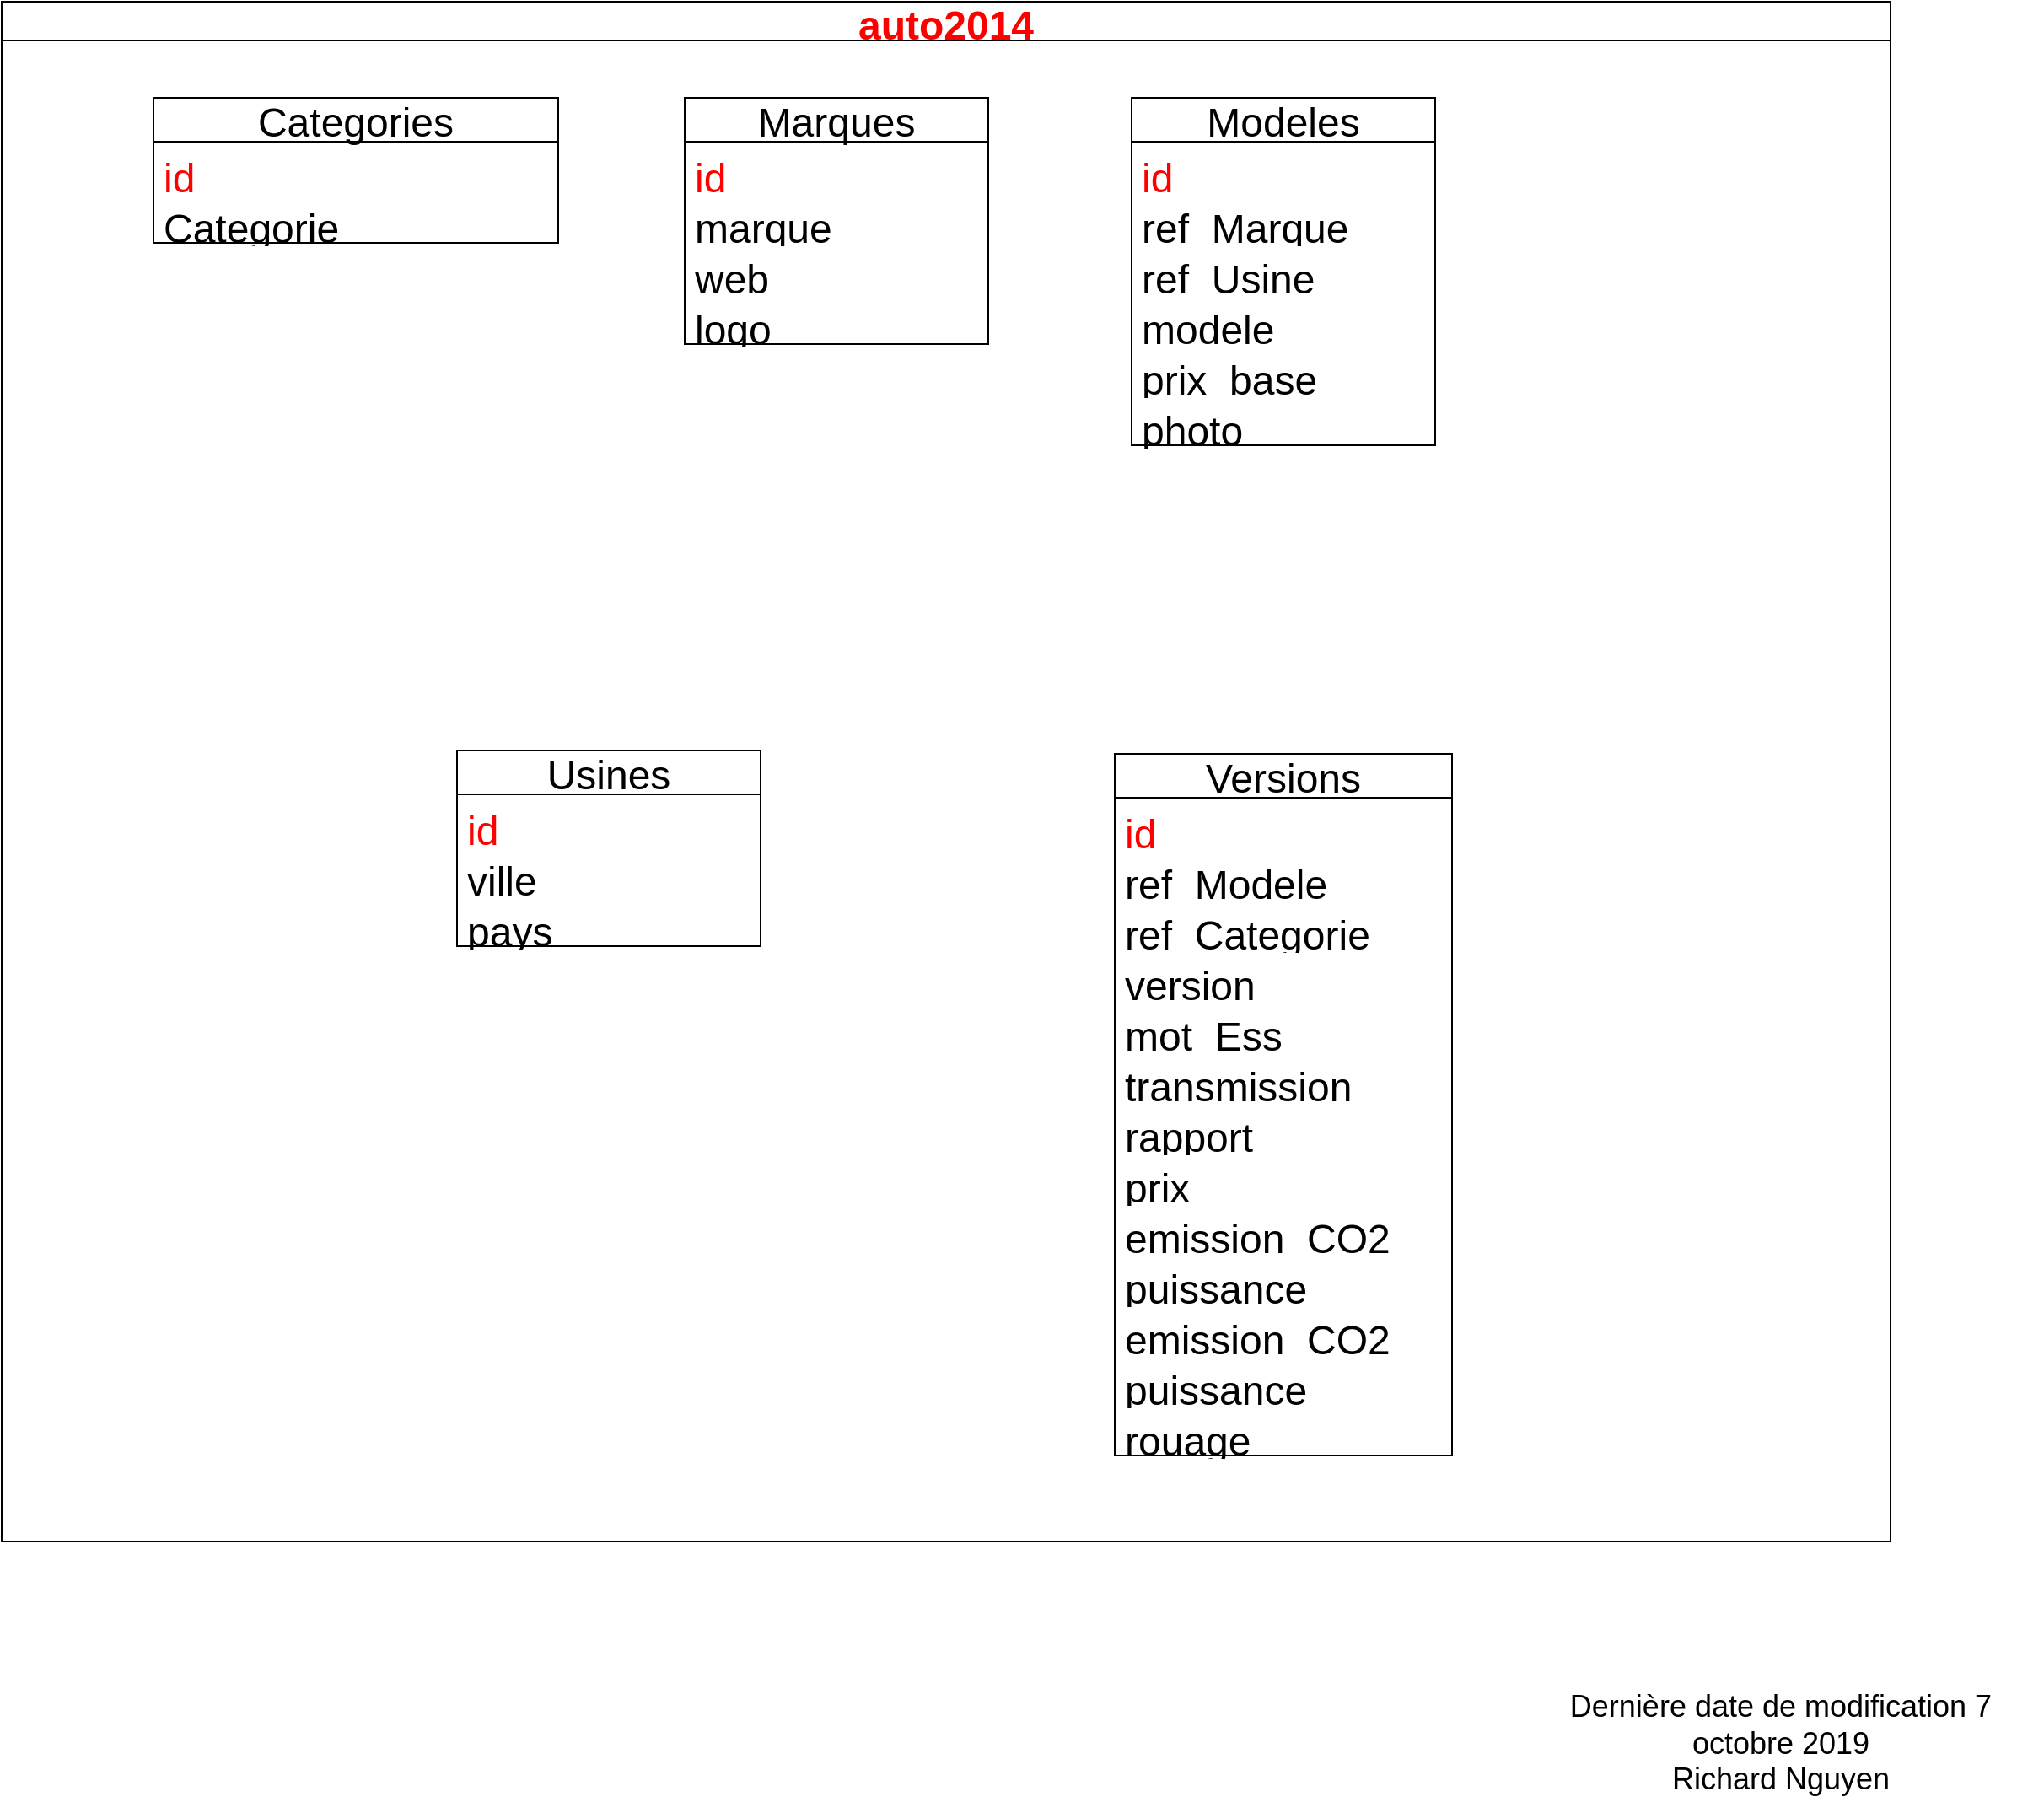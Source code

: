 <mxfile version="12.0.2" type="device" pages="1"><diagram name="Page-1" id="b98fa263-6416-c6ec-5b7d-78bf54ef71d0"><mxGraphModel dx="1097" dy="1030" grid="1" gridSize="10" guides="1" tooltips="1" connect="1" arrows="1" fold="1" page="1" pageScale="1.5" pageWidth="1100" pageHeight="850" background="#ffffff" math="0" shadow="0"><root><mxCell id="0" style=";html=1;"/><mxCell id="1" style=";html=1;" parent="0"/><mxCell id="bYcbsztKuk3Ra7R6HKuS-1" value="Categories" style="swimlane;fontStyle=0;childLayout=stackLayout;horizontal=1;startSize=26;fillColor=none;horizontalStack=0;resizeParent=1;resizeParentMax=0;resizeLast=0;collapsible=1;marginBottom=0;fontSize=24;spacingBottom=2;" vertex="1" parent="1"><mxGeometry x="420" y="184.0" width="240" height="86" as="geometry"><mxRectangle x="600" y="370" width="90" height="26" as="alternateBounds"/></mxGeometry></mxCell><mxCell id="bYcbsztKuk3Ra7R6HKuS-2" value="id" style="text;strokeColor=none;fillColor=none;align=left;verticalAlign=top;spacingLeft=4;spacingRight=4;overflow=hidden;rotatable=0;points=[[0,0.5],[1,0.5]];portConstraint=eastwest;fontSize=24;fontColor=#FF0000;spacingBottom=2;" vertex="1" parent="bYcbsztKuk3Ra7R6HKuS-1"><mxGeometry y="26" width="240" height="30" as="geometry"/></mxCell><mxCell id="bYcbsztKuk3Ra7R6HKuS-3" value="Categorie" style="text;strokeColor=none;fillColor=none;align=left;verticalAlign=top;spacingLeft=4;spacingRight=4;overflow=hidden;rotatable=0;points=[[0,0.5],[1,0.5]];portConstraint=eastwest;fontSize=24;spacingBottom=2;" vertex="1" parent="bYcbsztKuk3Ra7R6HKuS-1"><mxGeometry y="56" width="240" height="30" as="geometry"/></mxCell><mxCell id="bYcbsztKuk3Ra7R6HKuS-9" value="Marques" style="swimlane;fontStyle=0;childLayout=stackLayout;horizontal=1;startSize=26;fillColor=none;horizontalStack=0;resizeParent=1;resizeParentMax=0;resizeLast=0;collapsible=1;marginBottom=0;fontSize=24;spacingBottom=2;" vertex="1" parent="1"><mxGeometry x="735" y="184.0" width="180" height="146" as="geometry"/></mxCell><mxCell id="bYcbsztKuk3Ra7R6HKuS-10" value="id" style="text;strokeColor=none;fillColor=none;align=left;verticalAlign=top;spacingLeft=4;spacingRight=4;overflow=hidden;rotatable=0;points=[[0,0.5],[1,0.5]];portConstraint=eastwest;fontSize=24;fontColor=#FF0000;spacingBottom=2;" vertex="1" parent="bYcbsztKuk3Ra7R6HKuS-9"><mxGeometry y="26" width="180" height="30" as="geometry"/></mxCell><mxCell id="bYcbsztKuk3Ra7R6HKuS-12" value="marque" style="text;strokeColor=none;fillColor=none;align=left;verticalAlign=top;spacingLeft=4;spacingRight=4;overflow=hidden;rotatable=0;points=[[0,0.5],[1,0.5]];portConstraint=eastwest;fontSize=24;spacingBottom=2;" vertex="1" parent="bYcbsztKuk3Ra7R6HKuS-9"><mxGeometry y="56" width="180" height="30" as="geometry"/></mxCell><mxCell id="bYcbsztKuk3Ra7R6HKuS-11" value="web" style="text;strokeColor=none;fillColor=none;align=left;verticalAlign=top;spacingLeft=4;spacingRight=4;overflow=hidden;rotatable=0;points=[[0,0.5],[1,0.5]];portConstraint=eastwest;fontSize=24;spacingBottom=2;" vertex="1" parent="bYcbsztKuk3Ra7R6HKuS-9"><mxGeometry y="86" width="180" height="30" as="geometry"/></mxCell><mxCell id="bYcbsztKuk3Ra7R6HKuS-18" value="logo" style="text;strokeColor=none;fillColor=none;align=left;verticalAlign=top;spacingLeft=4;spacingRight=4;overflow=hidden;rotatable=0;points=[[0,0.5],[1,0.5]];portConstraint=eastwest;fontSize=24;spacingBottom=2;" vertex="1" parent="bYcbsztKuk3Ra7R6HKuS-9"><mxGeometry y="116" width="180" height="30" as="geometry"/></mxCell><mxCell id="bYcbsztKuk3Ra7R6HKuS-20" value="Modeles" style="swimlane;fontStyle=0;childLayout=stackLayout;horizontal=1;startSize=26;fillColor=none;horizontalStack=0;resizeParent=1;resizeParentMax=0;resizeLast=0;collapsible=1;marginBottom=0;fontSize=24;aspect=fixed;spacingBottom=2;" vertex="1" parent="1"><mxGeometry x="1000" y="184.0" width="180" height="206" as="geometry"/></mxCell><mxCell id="bYcbsztKuk3Ra7R6HKuS-21" value="id" style="text;strokeColor=none;fillColor=none;align=left;verticalAlign=top;spacingLeft=4;spacingRight=4;overflow=hidden;rotatable=0;points=[[0,0.5],[1,0.5]];portConstraint=eastwest;fontSize=24;fontColor=#FF0000;spacingBottom=2;" vertex="1" parent="bYcbsztKuk3Ra7R6HKuS-20"><mxGeometry y="26" width="180" height="30" as="geometry"/></mxCell><mxCell id="bYcbsztKuk3Ra7R6HKuS-45" value="ref_Marque" style="text;strokeColor=none;fillColor=none;align=left;verticalAlign=top;spacingLeft=4;spacingRight=4;overflow=hidden;rotatable=0;points=[[0,0.5],[1,0.5]];portConstraint=eastwest;fontSize=24;spacingBottom=2;" vertex="1" parent="bYcbsztKuk3Ra7R6HKuS-20"><mxGeometry y="56" width="180" height="30" as="geometry"/></mxCell><mxCell id="bYcbsztKuk3Ra7R6HKuS-23" value="ref_Usine" style="text;strokeColor=none;fillColor=none;align=left;verticalAlign=top;spacingLeft=4;spacingRight=4;overflow=hidden;rotatable=0;points=[[0,0.5],[1,0.5]];portConstraint=eastwest;fontSize=24;spacingBottom=2;" vertex="1" parent="bYcbsztKuk3Ra7R6HKuS-20"><mxGeometry y="86" width="180" height="30" as="geometry"/></mxCell><mxCell id="bYcbsztKuk3Ra7R6HKuS-24" value="modele" style="text;strokeColor=none;fillColor=none;align=left;verticalAlign=top;spacingLeft=4;spacingRight=4;overflow=hidden;rotatable=0;points=[[0,0.5],[1,0.5]];portConstraint=eastwest;fontSize=24;spacingBottom=2;" vertex="1" parent="bYcbsztKuk3Ra7R6HKuS-20"><mxGeometry y="116" width="180" height="30" as="geometry"/></mxCell><mxCell id="bYcbsztKuk3Ra7R6HKuS-25" value="prix_base" style="text;strokeColor=none;fillColor=none;align=left;verticalAlign=top;spacingLeft=4;spacingRight=4;overflow=hidden;rotatable=0;points=[[0,0.5],[1,0.5]];portConstraint=eastwest;fontSize=24;spacingBottom=2;" vertex="1" parent="bYcbsztKuk3Ra7R6HKuS-20"><mxGeometry y="146" width="180" height="30" as="geometry"/></mxCell><mxCell id="bYcbsztKuk3Ra7R6HKuS-26" value="photo" style="text;strokeColor=none;fillColor=none;align=left;verticalAlign=top;spacingLeft=4;spacingRight=4;overflow=hidden;rotatable=0;points=[[0,0.5],[1,0.5]];portConstraint=eastwest;fontSize=24;spacingBottom=2;" vertex="1" parent="bYcbsztKuk3Ra7R6HKuS-20"><mxGeometry y="176" width="180" height="30" as="geometry"/></mxCell><mxCell id="bYcbsztKuk3Ra7R6HKuS-27" value="Usines" style="swimlane;fontStyle=0;childLayout=stackLayout;horizontal=1;startSize=26;fillColor=none;horizontalStack=0;resizeParent=1;resizeParentMax=0;resizeLast=0;collapsible=1;marginBottom=0;fontSize=24;spacingBottom=2;" vertex="1" parent="1"><mxGeometry x="600" y="571.0" width="180" height="116" as="geometry"/></mxCell><mxCell id="bYcbsztKuk3Ra7R6HKuS-28" value="id" style="text;strokeColor=none;fillColor=none;align=left;verticalAlign=top;spacingLeft=4;spacingRight=4;overflow=hidden;rotatable=0;points=[[0,0.5],[1,0.5]];portConstraint=eastwest;fontSize=24;fontColor=#FF0000;spacingBottom=2;" vertex="1" parent="bYcbsztKuk3Ra7R6HKuS-27"><mxGeometry y="26" width="180" height="30" as="geometry"/></mxCell><mxCell id="bYcbsztKuk3Ra7R6HKuS-29" value="ville" style="text;strokeColor=none;fillColor=none;align=left;verticalAlign=top;spacingLeft=4;spacingRight=4;overflow=hidden;rotatable=0;points=[[0,0.5],[1,0.5]];portConstraint=eastwest;fontSize=24;spacingBottom=2;" vertex="1" parent="bYcbsztKuk3Ra7R6HKuS-27"><mxGeometry y="56" width="180" height="30" as="geometry"/></mxCell><mxCell id="bYcbsztKuk3Ra7R6HKuS-30" value="pays" style="text;strokeColor=none;fillColor=none;align=left;verticalAlign=top;spacingLeft=4;spacingRight=4;overflow=hidden;rotatable=0;points=[[0,0.5],[1,0.5]];portConstraint=eastwest;fontSize=24;spacingBottom=2;" vertex="1" parent="bYcbsztKuk3Ra7R6HKuS-27"><mxGeometry y="86" width="180" height="30" as="geometry"/></mxCell><mxCell id="bYcbsztKuk3Ra7R6HKuS-31" value="Versions" style="swimlane;fontStyle=0;childLayout=stackLayout;horizontal=1;startSize=26;fillColor=none;horizontalStack=0;resizeParent=1;resizeParentMax=0;resizeLast=0;collapsible=1;marginBottom=0;fontSize=24;spacingBottom=2;" vertex="1" parent="1"><mxGeometry x="990" y="573" width="200" height="416" as="geometry"/></mxCell><mxCell id="bYcbsztKuk3Ra7R6HKuS-32" value="id" style="text;strokeColor=none;fillColor=none;align=left;verticalAlign=top;spacingLeft=4;spacingRight=4;overflow=hidden;rotatable=0;points=[[0,0.5],[1,0.5]];portConstraint=eastwest;fontSize=24;fontColor=#FF0000;spacingBottom=2;" vertex="1" parent="bYcbsztKuk3Ra7R6HKuS-31"><mxGeometry y="26" width="200" height="30" as="geometry"/></mxCell><mxCell id="bYcbsztKuk3Ra7R6HKuS-33" value="ref_Modele" style="text;strokeColor=none;fillColor=none;align=left;verticalAlign=top;spacingLeft=4;spacingRight=4;overflow=hidden;rotatable=0;points=[[0,0.5],[1,0.5]];portConstraint=eastwest;fontSize=24;spacingBottom=2;" vertex="1" parent="bYcbsztKuk3Ra7R6HKuS-31"><mxGeometry y="56" width="200" height="30" as="geometry"/></mxCell><mxCell id="bYcbsztKuk3Ra7R6HKuS-34" value="ref_Categorie" style="text;strokeColor=none;fillColor=none;align=left;verticalAlign=top;spacingLeft=4;spacingRight=4;overflow=hidden;rotatable=0;points=[[0,0.5],[1,0.5]];portConstraint=eastwest;fontSize=24;spacingBottom=2;" vertex="1" parent="bYcbsztKuk3Ra7R6HKuS-31"><mxGeometry y="86" width="200" height="30" as="geometry"/></mxCell><mxCell id="bYcbsztKuk3Ra7R6HKuS-35" value="version" style="text;strokeColor=none;fillColor=none;align=left;verticalAlign=top;spacingLeft=4;spacingRight=4;overflow=hidden;rotatable=0;points=[[0,0.5],[1,0.5]];portConstraint=eastwest;fontSize=24;spacingBottom=2;" vertex="1" parent="bYcbsztKuk3Ra7R6HKuS-31"><mxGeometry y="116" width="200" height="30" as="geometry"/></mxCell><mxCell id="bYcbsztKuk3Ra7R6HKuS-36" value="mot_Ess" style="text;strokeColor=none;fillColor=none;align=left;verticalAlign=top;spacingLeft=4;spacingRight=4;overflow=hidden;rotatable=0;points=[[0,0.5],[1,0.5]];portConstraint=eastwest;fontSize=24;spacingBottom=2;" vertex="1" parent="bYcbsztKuk3Ra7R6HKuS-31"><mxGeometry y="146" width="200" height="30" as="geometry"/></mxCell><mxCell id="bYcbsztKuk3Ra7R6HKuS-37" value="transmission" style="text;strokeColor=none;fillColor=none;align=left;verticalAlign=top;spacingLeft=4;spacingRight=4;overflow=hidden;rotatable=0;points=[[0,0.5],[1,0.5]];portConstraint=eastwest;fontSize=24;spacingBottom=2;" vertex="1" parent="bYcbsztKuk3Ra7R6HKuS-31"><mxGeometry y="176" width="200" height="30" as="geometry"/></mxCell><mxCell id="bYcbsztKuk3Ra7R6HKuS-38" value="rapport" style="text;strokeColor=none;fillColor=none;align=left;verticalAlign=top;spacingLeft=4;spacingRight=4;overflow=hidden;rotatable=0;points=[[0,0.5],[1,0.5]];portConstraint=eastwest;fontSize=24;spacingBottom=2;" vertex="1" parent="bYcbsztKuk3Ra7R6HKuS-31"><mxGeometry y="206" width="200" height="30" as="geometry"/></mxCell><mxCell id="bYcbsztKuk3Ra7R6HKuS-39" value="prix" style="text;strokeColor=none;fillColor=none;align=left;verticalAlign=top;spacingLeft=4;spacingRight=4;overflow=hidden;rotatable=0;points=[[0,0.5],[1,0.5]];portConstraint=eastwest;fontSize=24;spacingBottom=2;" vertex="1" parent="bYcbsztKuk3Ra7R6HKuS-31"><mxGeometry y="236" width="200" height="30" as="geometry"/></mxCell><mxCell id="bYcbsztKuk3Ra7R6HKuS-40" value="emission_CO2" style="text;strokeColor=none;fillColor=none;align=left;verticalAlign=top;spacingLeft=4;spacingRight=4;overflow=hidden;rotatable=0;points=[[0,0.5],[1,0.5]];portConstraint=eastwest;fontSize=24;spacingBottom=2;" vertex="1" parent="bYcbsztKuk3Ra7R6HKuS-31"><mxGeometry y="266" width="200" height="30" as="geometry"/></mxCell><mxCell id="bYcbsztKuk3Ra7R6HKuS-41" value="puissance" style="text;strokeColor=none;fillColor=none;align=left;verticalAlign=top;spacingLeft=4;spacingRight=4;overflow=hidden;rotatable=0;points=[[0,0.5],[1,0.5]];portConstraint=eastwest;fontSize=24;spacingBottom=2;" vertex="1" parent="bYcbsztKuk3Ra7R6HKuS-31"><mxGeometry y="296" width="200" height="30" as="geometry"/></mxCell><mxCell id="bYcbsztKuk3Ra7R6HKuS-42" value="emission_CO2" style="text;strokeColor=none;fillColor=none;align=left;verticalAlign=top;spacingLeft=4;spacingRight=4;overflow=hidden;rotatable=0;points=[[0,0.5],[1,0.5]];portConstraint=eastwest;fontSize=24;spacingBottom=2;" vertex="1" parent="bYcbsztKuk3Ra7R6HKuS-31"><mxGeometry y="326" width="200" height="30" as="geometry"/></mxCell><mxCell id="bYcbsztKuk3Ra7R6HKuS-49" value="puissance" style="text;strokeColor=none;fillColor=none;align=left;verticalAlign=top;spacingLeft=4;spacingRight=4;overflow=hidden;rotatable=0;points=[[0,0.5],[1,0.5]];portConstraint=eastwest;fontSize=24;spacingBottom=2;" vertex="1" parent="bYcbsztKuk3Ra7R6HKuS-31"><mxGeometry y="356" width="200" height="30" as="geometry"/></mxCell><mxCell id="bYcbsztKuk3Ra7R6HKuS-50" value="rouage" style="text;strokeColor=none;fillColor=none;align=left;verticalAlign=top;spacingLeft=4;spacingRight=4;overflow=hidden;rotatable=0;points=[[0,0.5],[1,0.5]];portConstraint=eastwest;fontSize=24;spacingBottom=2;" vertex="1" parent="bYcbsztKuk3Ra7R6HKuS-31"><mxGeometry y="386" width="200" height="30" as="geometry"/></mxCell><mxCell id="bYcbsztKuk3Ra7R6HKuS-51" value="auto2014" style="swimlane;fontSize=24;fontColor=#FF0000;" vertex="1" parent="1"><mxGeometry x="330" y="127" width="1120" height="913" as="geometry"/></mxCell><mxCell id="bYcbsztKuk3Ra7R6HKuS-52" value="Dernière date de modification 7 octobre 2019&lt;br&gt;Richard Nguyen" style="text;html=1;strokeColor=none;fillColor=none;align=center;verticalAlign=middle;whiteSpace=wrap;rounded=0;fontSize=18;fontColor=#000000;" vertex="1" parent="1"><mxGeometry x="1230" y="1120" width="310" height="80" as="geometry"/></mxCell></root></mxGraphModel></diagram></mxfile>